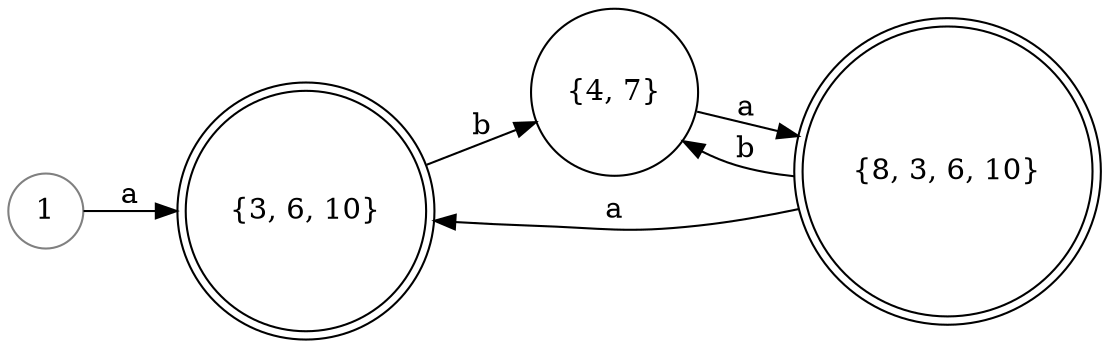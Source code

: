 digraph G{
  rankdir=LR;
  "{3, 6, 10}", "{8, 3, 6, 10}" [shape = doublecircle];
  1 [ color = "#808080", shape = circle];
  node [shape = circle];
  1 -> "{3, 6, 10}"  [label = "a"];
  "{3, 6, 10}" -> "{4, 7}" [label = "b"];
  "{4, 7}" -> "{8, 3, 6, 10}" [label = "a"];
  "{8, 3, 6, 10}" -> "{4, 7}" [label = "b"];
  "{8, 3, 6, 10}" -> "{3, 6, 10}" [label = "a"];
}
